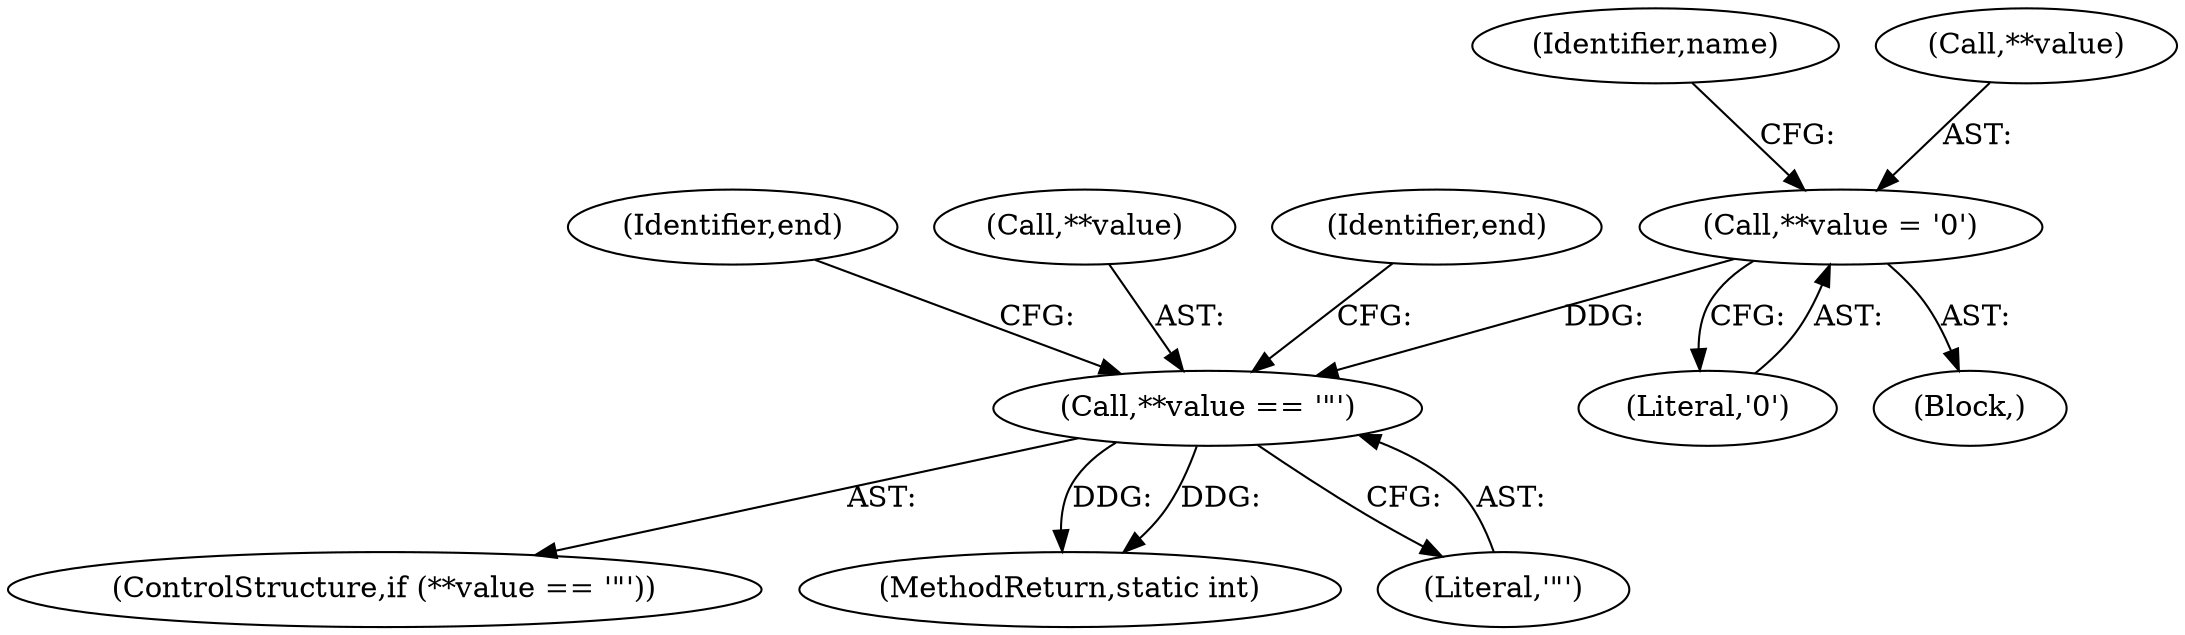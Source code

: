digraph "0_util-linux_89e90ae7b2826110ea28c1c0eb8e7c56c3907bdc@pointer" {
"1000129" [label="(Call,**value = '\0')"];
"1000149" [label="(Call,**value == '\"')"];
"1000136" [label="(Identifier,name)"];
"1000156" [label="(Identifier,end)"];
"1000150" [label="(Call,**value)"];
"1000130" [label="(Call,**value)"];
"1000148" [label="(ControlStructure,if (**value == '\"'))"];
"1000149" [label="(Call,**value == '\"')"];
"1000133" [label="(Literal,'\0')"];
"1000213" [label="(MethodReturn,static int)"];
"1000104" [label="(Block,)"];
"1000193" [label="(Identifier,end)"];
"1000153" [label="(Literal,'\"')"];
"1000129" [label="(Call,**value = '\0')"];
"1000129" -> "1000104"  [label="AST: "];
"1000129" -> "1000133"  [label="CFG: "];
"1000130" -> "1000129"  [label="AST: "];
"1000133" -> "1000129"  [label="AST: "];
"1000136" -> "1000129"  [label="CFG: "];
"1000129" -> "1000149"  [label="DDG: "];
"1000149" -> "1000148"  [label="AST: "];
"1000149" -> "1000153"  [label="CFG: "];
"1000150" -> "1000149"  [label="AST: "];
"1000153" -> "1000149"  [label="AST: "];
"1000156" -> "1000149"  [label="CFG: "];
"1000193" -> "1000149"  [label="CFG: "];
"1000149" -> "1000213"  [label="DDG: "];
"1000149" -> "1000213"  [label="DDG: "];
}
